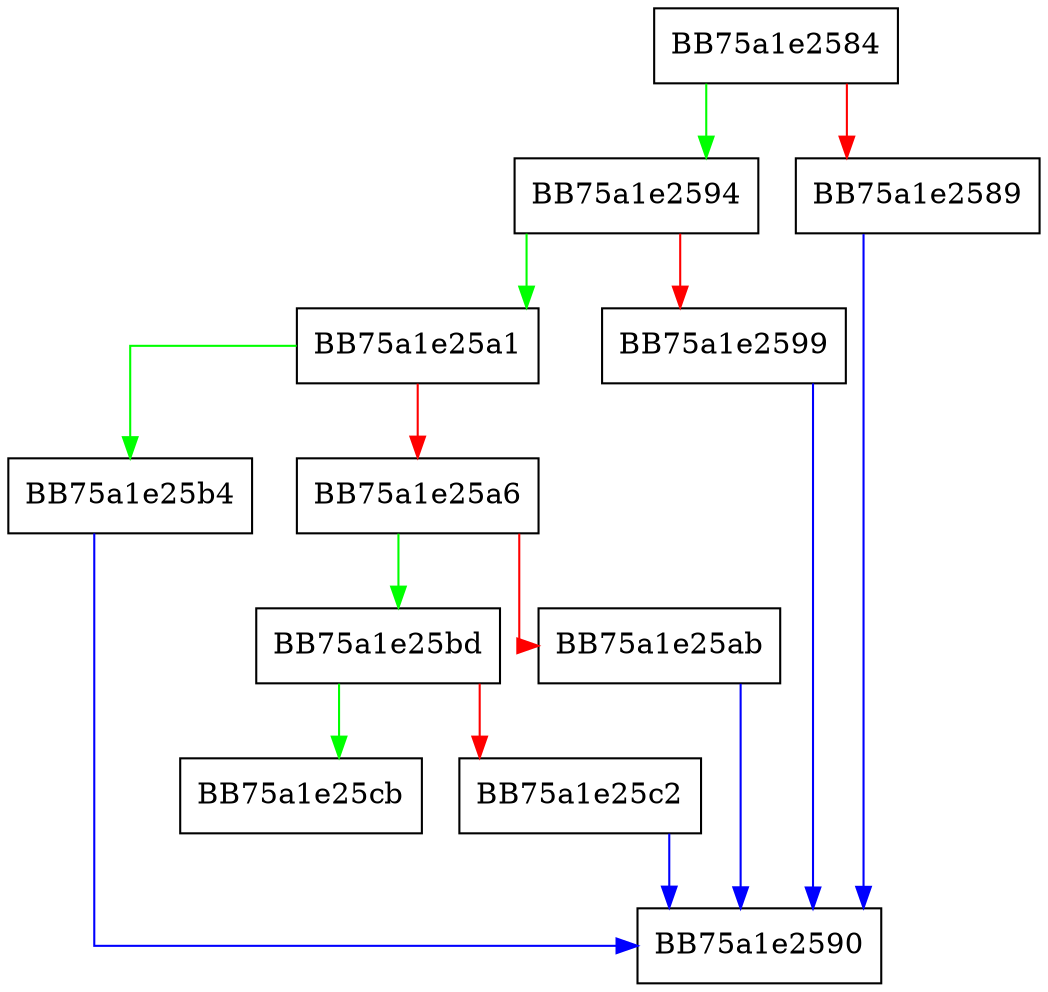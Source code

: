 digraph IsAvailable {
  node [shape="box"];
  graph [splines=ortho];
  BB75a1e2584 -> BB75a1e2594 [color="green"];
  BB75a1e2584 -> BB75a1e2589 [color="red"];
  BB75a1e2589 -> BB75a1e2590 [color="blue"];
  BB75a1e2594 -> BB75a1e25a1 [color="green"];
  BB75a1e2594 -> BB75a1e2599 [color="red"];
  BB75a1e2599 -> BB75a1e2590 [color="blue"];
  BB75a1e25a1 -> BB75a1e25b4 [color="green"];
  BB75a1e25a1 -> BB75a1e25a6 [color="red"];
  BB75a1e25a6 -> BB75a1e25bd [color="green"];
  BB75a1e25a6 -> BB75a1e25ab [color="red"];
  BB75a1e25ab -> BB75a1e2590 [color="blue"];
  BB75a1e25b4 -> BB75a1e2590 [color="blue"];
  BB75a1e25bd -> BB75a1e25cb [color="green"];
  BB75a1e25bd -> BB75a1e25c2 [color="red"];
  BB75a1e25c2 -> BB75a1e2590 [color="blue"];
}